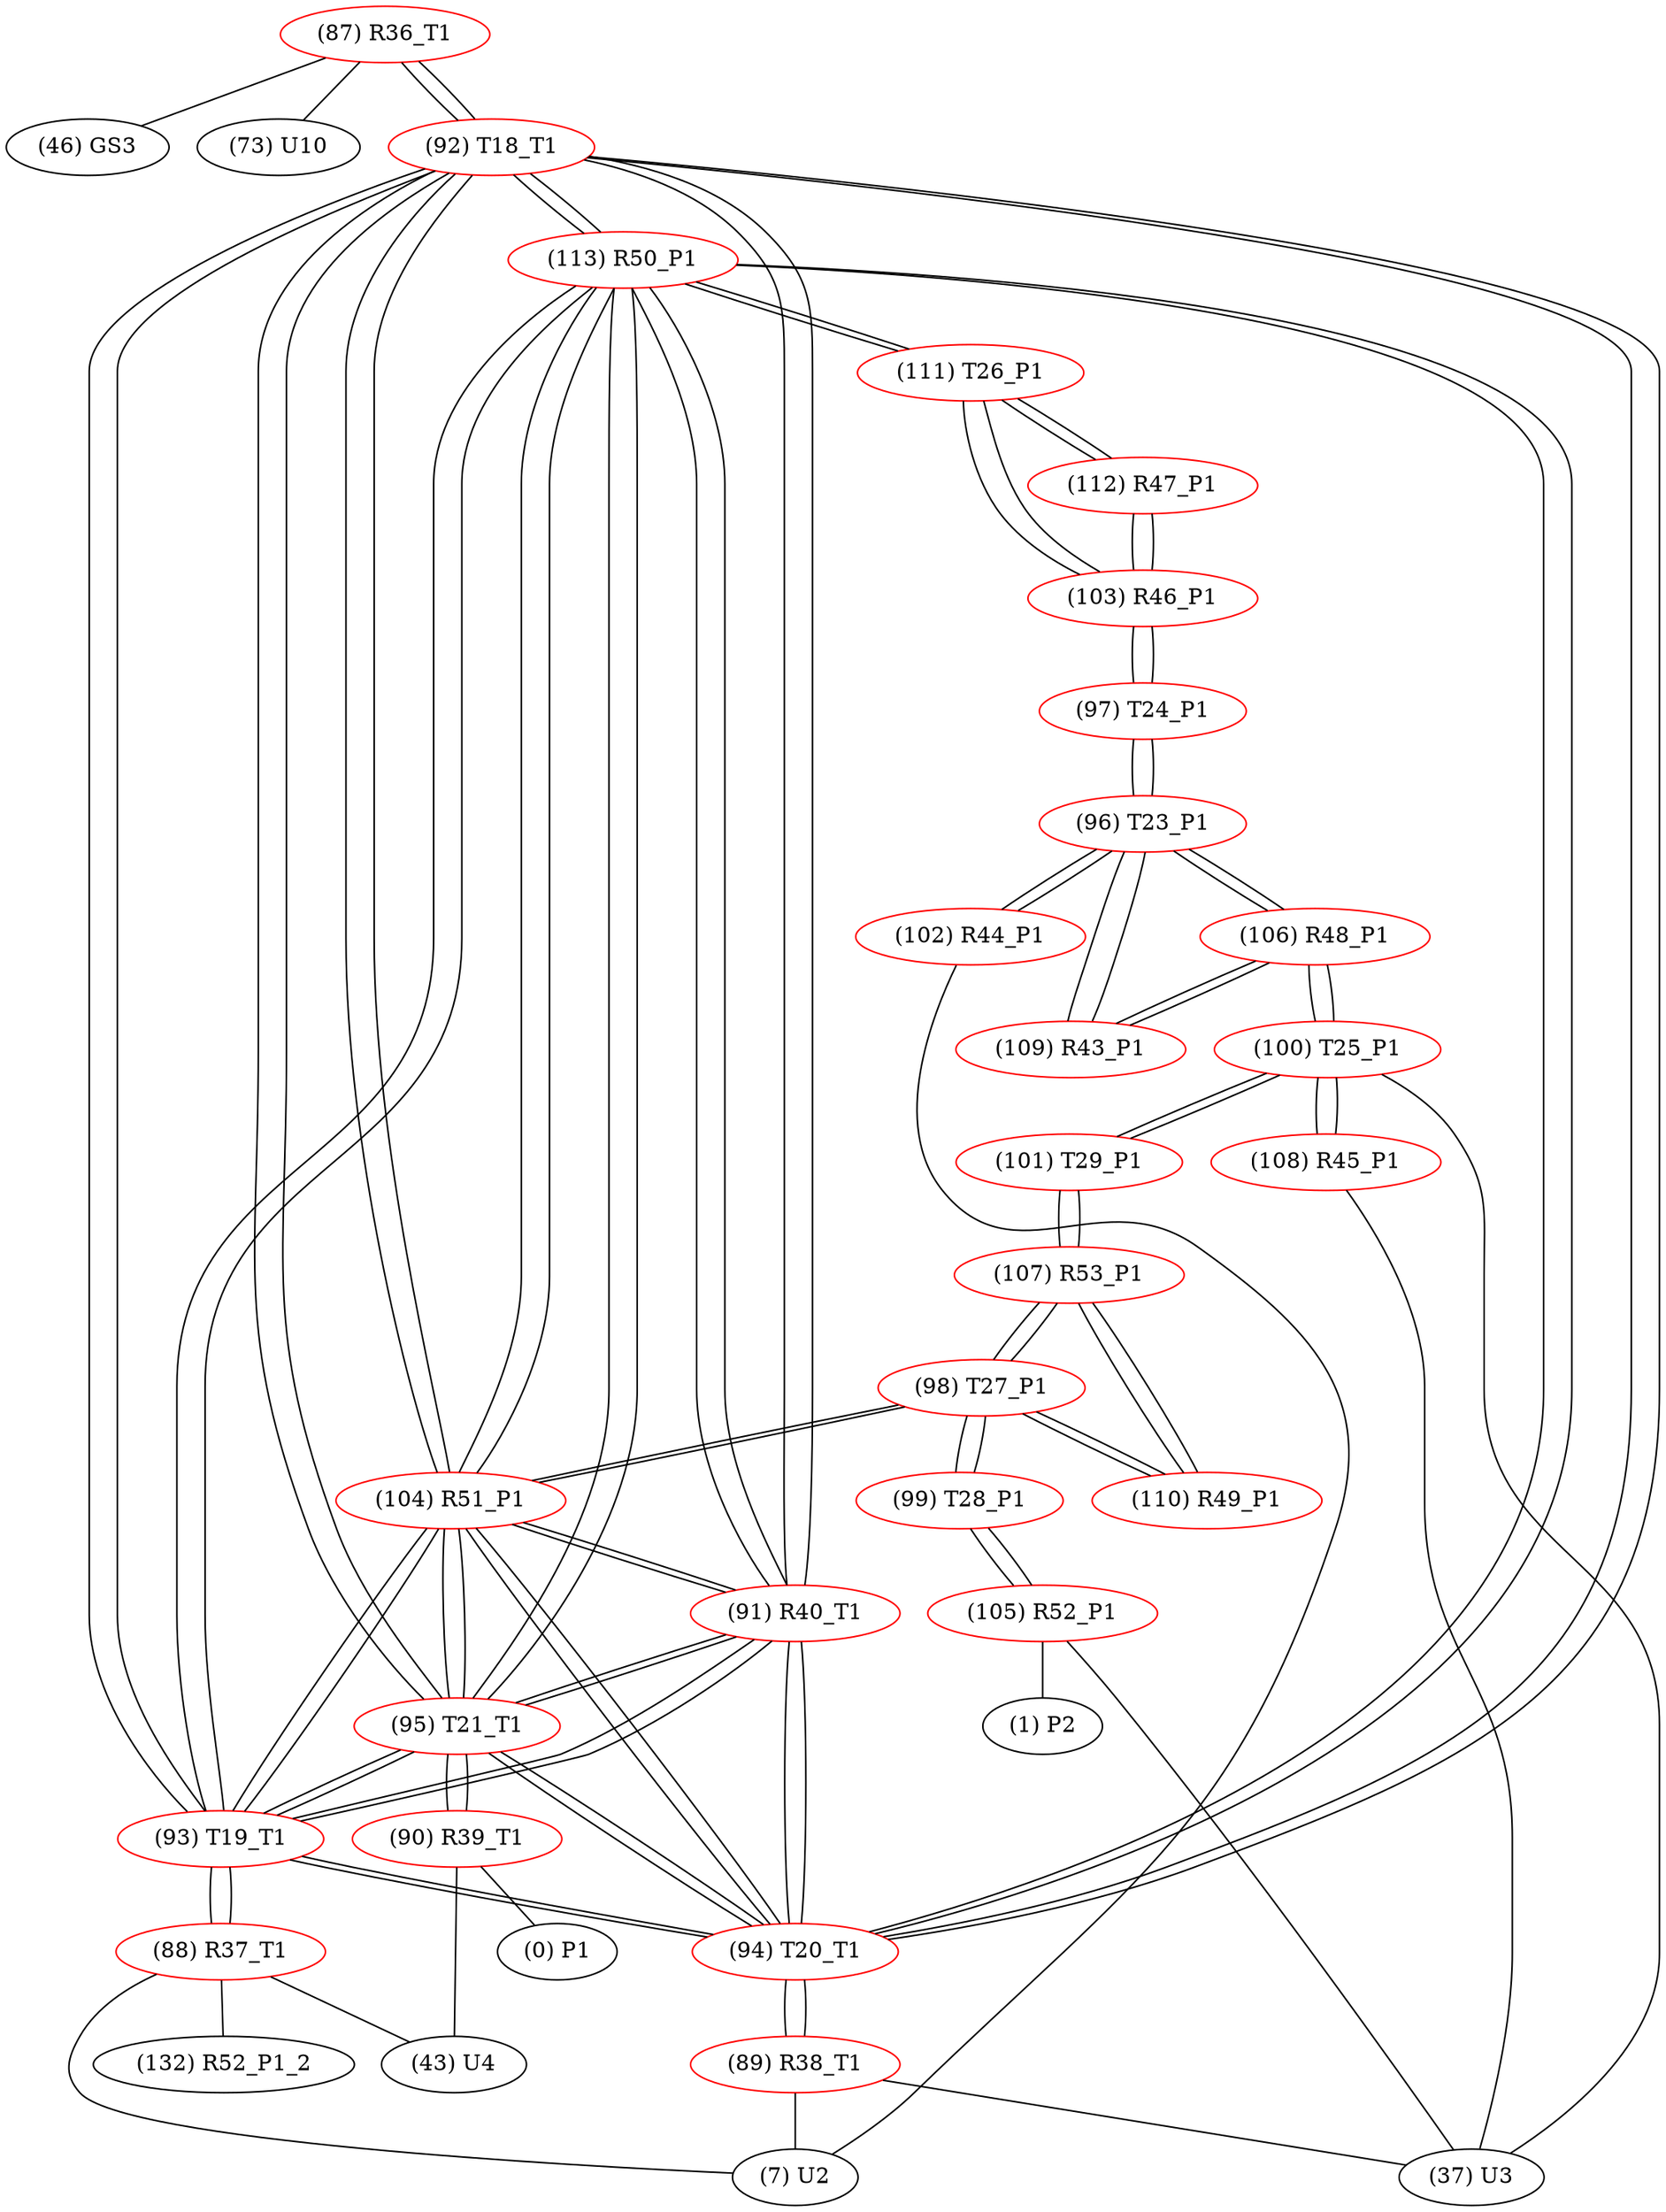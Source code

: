 graph {
	87 [label="(87) R36_T1" color=red]
	46 [label="(46) GS3"]
	73 [label="(73) U10"]
	92 [label="(92) T18_T1"]
	88 [label="(88) R37_T1" color=red]
	7 [label="(7) U2"]
	43 [label="(43) U4"]
	132 [label="(132) R52_P1_2"]
	93 [label="(93) T19_T1"]
	89 [label="(89) R38_T1" color=red]
	37 [label="(37) U3"]
	7 [label="(7) U2"]
	94 [label="(94) T20_T1"]
	90 [label="(90) R39_T1" color=red]
	0 [label="(0) P1"]
	43 [label="(43) U4"]
	95 [label="(95) T21_T1"]
	91 [label="(91) R40_T1" color=red]
	104 [label="(104) R51_P1"]
	113 [label="(113) R50_P1"]
	92 [label="(92) T18_T1"]
	95 [label="(95) T21_T1"]
	94 [label="(94) T20_T1"]
	93 [label="(93) T19_T1"]
	92 [label="(92) T18_T1" color=red]
	87 [label="(87) R36_T1"]
	104 [label="(104) R51_P1"]
	113 [label="(113) R50_P1"]
	95 [label="(95) T21_T1"]
	94 [label="(94) T20_T1"]
	93 [label="(93) T19_T1"]
	91 [label="(91) R40_T1"]
	93 [label="(93) T19_T1" color=red]
	88 [label="(88) R37_T1"]
	104 [label="(104) R51_P1"]
	113 [label="(113) R50_P1"]
	92 [label="(92) T18_T1"]
	95 [label="(95) T21_T1"]
	94 [label="(94) T20_T1"]
	91 [label="(91) R40_T1"]
	94 [label="(94) T20_T1" color=red]
	89 [label="(89) R38_T1"]
	104 [label="(104) R51_P1"]
	113 [label="(113) R50_P1"]
	92 [label="(92) T18_T1"]
	95 [label="(95) T21_T1"]
	93 [label="(93) T19_T1"]
	91 [label="(91) R40_T1"]
	95 [label="(95) T21_T1" color=red]
	90 [label="(90) R39_T1"]
	104 [label="(104) R51_P1"]
	113 [label="(113) R50_P1"]
	92 [label="(92) T18_T1"]
	94 [label="(94) T20_T1"]
	93 [label="(93) T19_T1"]
	91 [label="(91) R40_T1"]
	96 [label="(96) T23_P1" color=red]
	106 [label="(106) R48_P1"]
	109 [label="(109) R43_P1"]
	97 [label="(97) T24_P1"]
	102 [label="(102) R44_P1"]
	97 [label="(97) T24_P1" color=red]
	103 [label="(103) R46_P1"]
	96 [label="(96) T23_P1"]
	98 [label="(98) T27_P1" color=red]
	104 [label="(104) R51_P1"]
	99 [label="(99) T28_P1"]
	107 [label="(107) R53_P1"]
	110 [label="(110) R49_P1"]
	99 [label="(99) T28_P1" color=red]
	105 [label="(105) R52_P1"]
	98 [label="(98) T27_P1"]
	100 [label="(100) T25_P1" color=red]
	101 [label="(101) T29_P1"]
	106 [label="(106) R48_P1"]
	108 [label="(108) R45_P1"]
	37 [label="(37) U3"]
	101 [label="(101) T29_P1" color=red]
	100 [label="(100) T25_P1"]
	107 [label="(107) R53_P1"]
	102 [label="(102) R44_P1" color=red]
	7 [label="(7) U2"]
	96 [label="(96) T23_P1"]
	103 [label="(103) R46_P1" color=red]
	111 [label="(111) T26_P1"]
	112 [label="(112) R47_P1"]
	97 [label="(97) T24_P1"]
	104 [label="(104) R51_P1" color=red]
	98 [label="(98) T27_P1"]
	113 [label="(113) R50_P1"]
	92 [label="(92) T18_T1"]
	95 [label="(95) T21_T1"]
	94 [label="(94) T20_T1"]
	93 [label="(93) T19_T1"]
	91 [label="(91) R40_T1"]
	105 [label="(105) R52_P1" color=red]
	37 [label="(37) U3"]
	1 [label="(1) P2"]
	99 [label="(99) T28_P1"]
	106 [label="(106) R48_P1" color=red]
	100 [label="(100) T25_P1"]
	96 [label="(96) T23_P1"]
	109 [label="(109) R43_P1"]
	107 [label="(107) R53_P1" color=red]
	101 [label="(101) T29_P1"]
	98 [label="(98) T27_P1"]
	110 [label="(110) R49_P1"]
	108 [label="(108) R45_P1" color=red]
	100 [label="(100) T25_P1"]
	37 [label="(37) U3"]
	109 [label="(109) R43_P1" color=red]
	106 [label="(106) R48_P1"]
	96 [label="(96) T23_P1"]
	110 [label="(110) R49_P1" color=red]
	98 [label="(98) T27_P1"]
	107 [label="(107) R53_P1"]
	111 [label="(111) T26_P1" color=red]
	113 [label="(113) R50_P1"]
	103 [label="(103) R46_P1"]
	112 [label="(112) R47_P1"]
	112 [label="(112) R47_P1" color=red]
	111 [label="(111) T26_P1"]
	103 [label="(103) R46_P1"]
	113 [label="(113) R50_P1" color=red]
	111 [label="(111) T26_P1"]
	104 [label="(104) R51_P1"]
	92 [label="(92) T18_T1"]
	95 [label="(95) T21_T1"]
	94 [label="(94) T20_T1"]
	93 [label="(93) T19_T1"]
	91 [label="(91) R40_T1"]
	87 -- 46
	87 -- 73
	87 -- 92
	88 -- 7
	88 -- 43
	88 -- 132
	88 -- 93
	89 -- 37
	89 -- 7
	89 -- 94
	90 -- 0
	90 -- 43
	90 -- 95
	91 -- 104
	91 -- 113
	91 -- 92
	91 -- 95
	91 -- 94
	91 -- 93
	92 -- 87
	92 -- 104
	92 -- 113
	92 -- 95
	92 -- 94
	92 -- 93
	92 -- 91
	93 -- 88
	93 -- 104
	93 -- 113
	93 -- 92
	93 -- 95
	93 -- 94
	93 -- 91
	94 -- 89
	94 -- 104
	94 -- 113
	94 -- 92
	94 -- 95
	94 -- 93
	94 -- 91
	95 -- 90
	95 -- 104
	95 -- 113
	95 -- 92
	95 -- 94
	95 -- 93
	95 -- 91
	96 -- 106
	96 -- 109
	96 -- 97
	96 -- 102
	97 -- 103
	97 -- 96
	98 -- 104
	98 -- 99
	98 -- 107
	98 -- 110
	99 -- 105
	99 -- 98
	100 -- 101
	100 -- 106
	100 -- 108
	100 -- 37
	101 -- 100
	101 -- 107
	102 -- 7
	102 -- 96
	103 -- 111
	103 -- 112
	103 -- 97
	104 -- 98
	104 -- 113
	104 -- 92
	104 -- 95
	104 -- 94
	104 -- 93
	104 -- 91
	105 -- 37
	105 -- 1
	105 -- 99
	106 -- 100
	106 -- 96
	106 -- 109
	107 -- 101
	107 -- 98
	107 -- 110
	108 -- 100
	108 -- 37
	109 -- 106
	109 -- 96
	110 -- 98
	110 -- 107
	111 -- 113
	111 -- 103
	111 -- 112
	112 -- 111
	112 -- 103
	113 -- 111
	113 -- 104
	113 -- 92
	113 -- 95
	113 -- 94
	113 -- 93
	113 -- 91
}